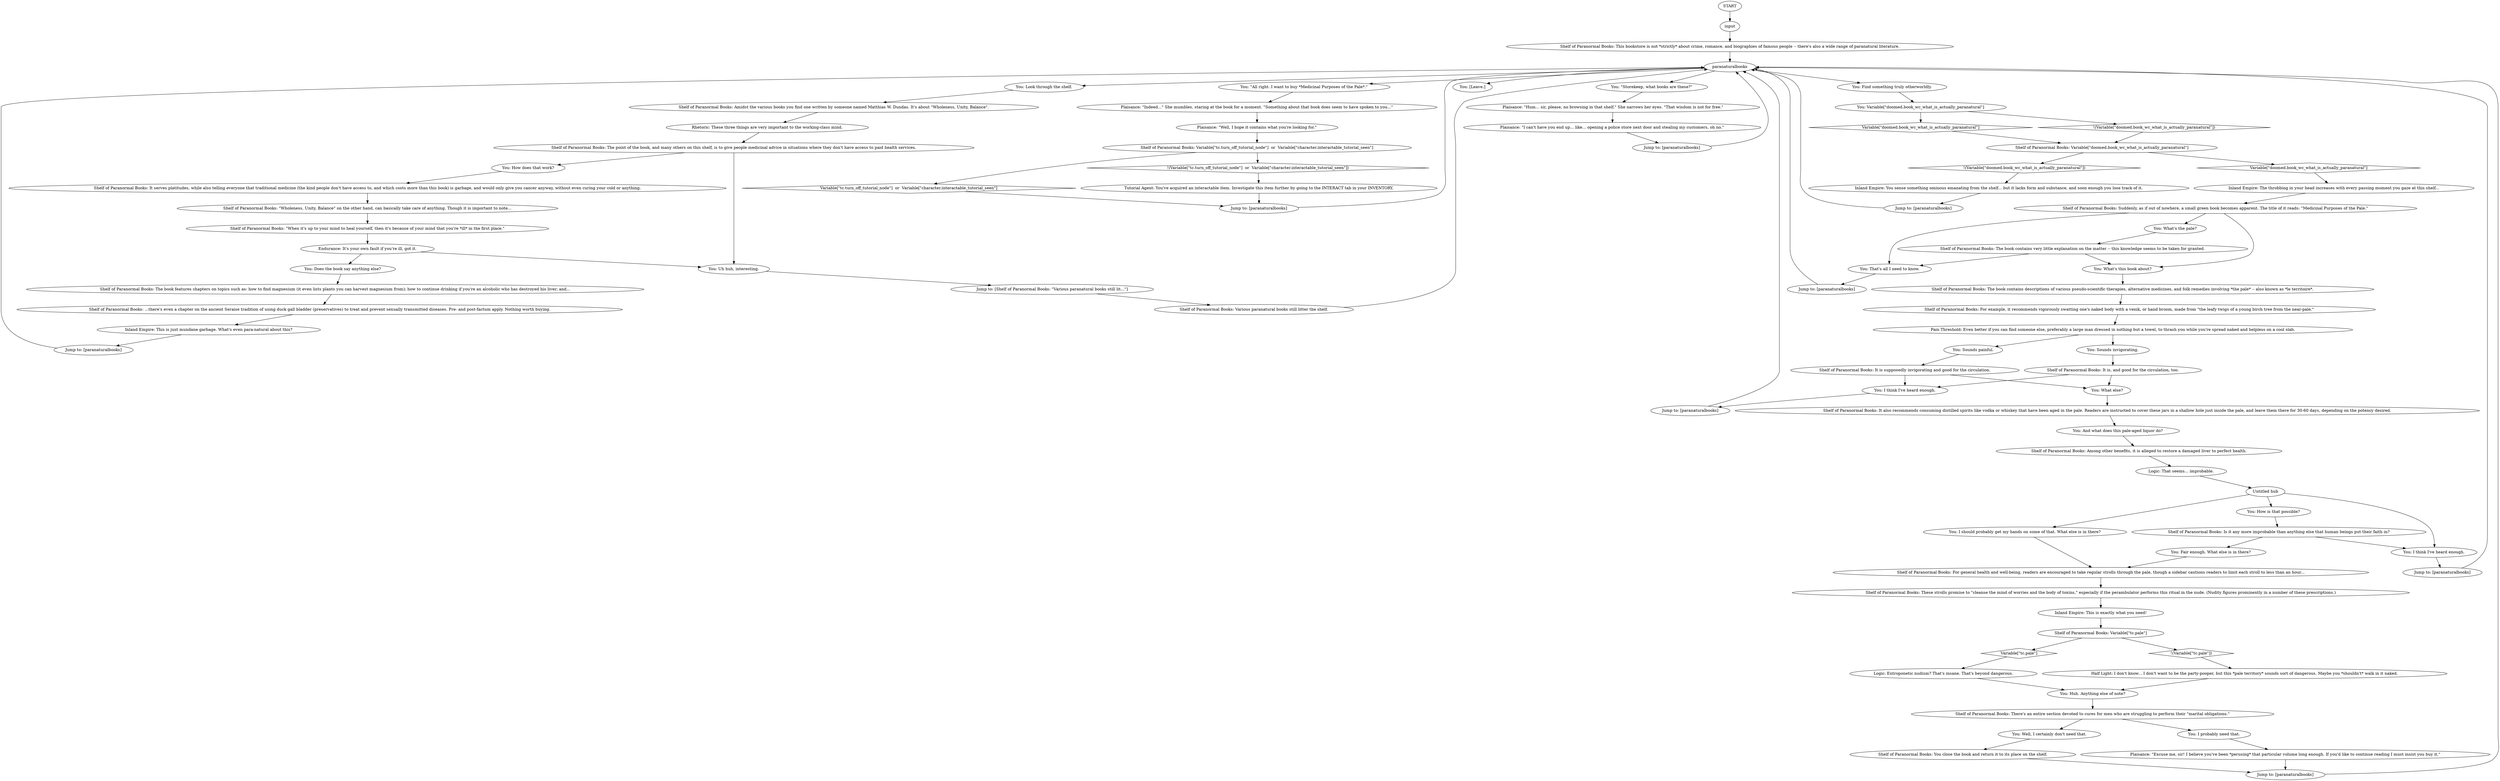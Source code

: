 # BOOKSTORE / PARANORMAL
# Shelf of paranormal books.
# ==================================================
digraph G {
	  0 [label="START"];
	  1 [label="input"];
	  2 [label="You: How does that work?"];
	  3 [label="You: What's the pale?"];
	  4 [label="Shelf of Paranormal Books: It is, and good for the circulation, too."];
	  5 [label="Logic: That seems... improbable."];
	  6 [label="Inland Empire: This is exactly what you need!"];
	  7 [label="You: Look through the shelf."];
	  8 [label="Shelf of Paranormal Books: This bookstore is not *strictly* about crime, romance, and biographies of famous people -- there's also a wide range of paranatural literature."];
	  9 [label="Half Light: I don't know... I don't want to be the party-pooper, but this *pale territory* sounds sort of dangerous. Maybe you *shouldn't* walk in it naked."];
	  10 [label="paranaturalbooks"];
	  11 [label="Shelf of Paranormal Books: Various paranatural books still litter the shelf."];
	  12 [label="Jump to: [paranaturalbooks]"];
	  13 [label="Plaisance: \"Indeed...\" She mumbles, staring at the book for a moment. \"Something about that book does seem to have spoken to you...\""];
	  14 [label="Inland Empire: You sense something ominous emanating from the shelf... but it lacks form and substance, and soon enough you lose track of it."];
	  15 [label="Shelf of Paranormal Books: It is supposedly invigorating and good for the circulation."];
	  16 [label="You: Fair enough. What else is in there?"];
	  17 [label="You: Sounds painful."];
	  18 [label="Shelf of Paranormal Books: Among other benefits, it is alleged to restore a damaged liver to perfect health."];
	  19 [label="You: \"All right. I want to buy *Medicinal Purposes of the Pale*.\""];
	  20 [label="Shelf of Paranormal Books: For general health and well-being, readers are encouraged to take regular strolls through the pale, though a sidebar cautions readers to limit each stroll to less than an hour..."];
	  21 [label="Jump to: [paranaturalbooks]"];
	  22 [label="Shelf of Paranormal Books: The book contains very little explanation on the matter -- this knowledge seems to be taken for granted."];
	  23 [label="Shelf of Paranormal Books: The point of the book, and many others on this shelf, is to give people medicinal advice in situations where they don't have access to paid health services."];
	  24 [label="Shelf of Paranormal Books: ...there's even a chapter on the ancient Seraise tradition of using duck gall bladder (preservatives) to treat and prevent sexually transmitted diseases. Pre- and post-factum apply. Nothing worth buying."];
	  25 [label="Plaisance: \"Excuse me, sir! I believe you've been *perusing* that particular volume long enough. If you'd like to continue reading I must insist you buy it.\""];
	  26 [label="You: Find something truly otherworldly."];
	  27 [label="You: Variable[\"doomed.book_wc_what_is_actually_paranatural\"]"];
	  28 [label="Variable[\"doomed.book_wc_what_is_actually_paranatural\"]", shape=diamond];
	  29 [label="!(Variable[\"doomed.book_wc_what_is_actually_paranatural\"])", shape=diamond];
	  30 [label="Shelf of Paranormal Books: It also recommends consuming distilled spirits like vodka or whiskey that have been aged in the pale. Readers are instructed to cover these jars in a shallow hole just inside the pale, and leave them there for 30-60 days, depending on the potency desired."];
	  31 [label="You: And what does this pale-aged liquor do?"];
	  32 [label="You: I should probably get my hands on some of that. What else is in there?"];
	  33 [label="You: I think I've heard enough."];
	  34 [label="You: That's all I need to know."];
	  35 [label="You: \"Storekeep, what books are these?\""];
	  36 [label="Plaisance: \"I can't have you end up... like... opening a police store next door and stealing my customers, oh no.\""];
	  37 [label="Shelf of Paranormal Books: Amidst the various books you find one written by someone named Matthias W. Dundas. It's about \"Wholeness, Unity, Balance\"."];
	  38 [label="Shelf of Paranormal Books: \"Wholeness, Unity, Balance\" on the other hand, can basically take care of anything. Though it is important to note..."];
	  39 [label="Rhetoric: These three things are very important to the working-class mind."];
	  40 [label="Jump to: [paranaturalbooks]"];
	  41 [label="Jump to: [paranaturalbooks]"];
	  42 [label="You: Uh huh, interesting."];
	  43 [label="Shelf of Paranormal Books: It serves platitudes, while also telling everyone that traditional medicine (the kind people don't have access to, and which costs more than this book) is garbage, and would only give you cancer anyway, without even curing your cold or anything."];
	  44 [label="Shelf of Paranormal Books: The book features chapters on topics such as: how to find magnesium (it even lists plants you can harvest magnesium from); how to continue drinking if you're an alcoholic who has destroyed his liver; and..."];
	  45 [label="Inland Empire: This is just mundane garbage. What's even para-natural about this?"];
	  46 [label="Shelf of Paranormal Books: Variable[\"tc.pale\"]"];
	  47 [label="Variable[\"tc.pale\"]", shape=diamond];
	  48 [label="!(Variable[\"tc.pale\"])", shape=diamond];
	  49 [label="You: [Leave.]"];
	  50 [label="Untitled hub"];
	  51 [label="Pain Threshold: Even better if you can find someone else, preferably a large man dressed in nothing but a towel, to thrash you while you're spread naked and helpless on a cool slab."];
	  52 [label="Logic: Entroponetic nudism? That's insane. That's beyond dangerous."];
	  53 [label="Shelf of Paranormal Books: \"When it's up to your mind to heal yourself, then it's because of your mind that you're *ill* in the first place.\""];
	  54 [label="Jump to: [paranaturalbooks]"];
	  55 [label="Shelf of Paranormal Books: The book contains descriptions of various pseudo-scientific therapies, alternative medicines, and folk remedies involving *the pale* -- also known as *le territoire*."];
	  56 [label="You: Sounds invigorating."];
	  57 [label="Jump to: [paranaturalbooks]"];
	  58 [label="Shelf of Paranormal Books: Variable[\"tc.turn_off_tutorial_node\"]  or  Variable[\"character.interactable_tutorial_seen\"]"];
	  59 [label="Variable[\"tc.turn_off_tutorial_node\"]  or  Variable[\"character.interactable_tutorial_seen\"]", shape=diamond];
	  60 [label="!(Variable[\"tc.turn_off_tutorial_node\"]  or  Variable[\"character.interactable_tutorial_seen\"])", shape=diamond];
	  61 [label="You: What's this book about?"];
	  62 [label="You: I think I've heard enough."];
	  63 [label="Shelf of Paranormal Books: You close the book and return it to its place on the shelf."];
	  64 [label="Shelf of Paranormal Books: Suddenly, as if out of nowhere, a small green book becomes apparent. The title of it reads: \"Medicinal Purposes of the Pale.\""];
	  65 [label="You: What else?"];
	  66 [label="Tutorial Agent: You've acquired an interactable item. Investigate this item further by going to the INTERACT tab in your INVENTORY."];
	  67 [label="You: Does the book say anything else?"];
	  68 [label="You: I probably need that."];
	  70 [label="Inland Empire: The throbbing in your head increases with every passing moment you gaze at this shelf..."];
	  71 [label="Shelf of Paranormal Books: For example, it recommends vigorously swatting one's naked body with a venik, or hand broom, made from \"the leafy twigs of a young birch tree from the near-pale.\""];
	  72 [label="You: Huh. Anything else of note?"];
	  73 [label="You: How is that possible?"];
	  74 [label="Shelf of Paranormal Books: These strolls promise to \"cleanse the mind of worries and the body of toxins,\" especially if the perambulator performs this ritual in the nude. (Nudity figures prominently in a number of these prescriptions.)"];
	  75 [label="Plaisance: \"Well, I hope it contains what you're looking for.\""];
	  76 [label="Plaisance: \"Hum... sir, please, no browsing in that shelf.\" She narrows her eyes. \"That wisdom is not for free.\""];
	  77 [label="Endurance: It's your own fault if you're ill, got it."];
	  78 [label="Jump to: [Shelf of Paranormal Books: \"Various paranatural books still lit...\"]"];
	  79 [label="Shelf of Paranormal Books: Variable[\"doomed.book_wc_what_is_actually_paranatural\"]"];
	  80 [label="Variable[\"doomed.book_wc_what_is_actually_paranatural\"]", shape=diamond];
	  81 [label="!(Variable[\"doomed.book_wc_what_is_actually_paranatural\"])", shape=diamond];
	  82 [label="Shelf of Paranormal Books: Is it any more improbable than anything else that human beings put their faith in?"];
	  83 [label="You: Well, I certainly don't need that."];
	  84 [label="Jump to: [paranaturalbooks]"];
	  85 [label="Shelf of Paranormal Books: There's an entire section devoted to cures for men who are struggling to perform their \"marital obligations.\""];
	  86 [label="Jump to: [paranaturalbooks]"];
	  0 -> 1
	  1 -> 8
	  2 -> 43
	  3 -> 22
	  4 -> 65
	  4 -> 62
	  5 -> 50
	  6 -> 46
	  7 -> 37
	  8 -> 10
	  9 -> 72
	  10 -> 35
	  10 -> 7
	  10 -> 49
	  10 -> 19
	  10 -> 26
	  11 -> 10
	  12 -> 10
	  13 -> 75
	  14 -> 84
	  15 -> 65
	  15 -> 62
	  16 -> 20
	  17 -> 15
	  18 -> 5
	  19 -> 13
	  20 -> 74
	  21 -> 10
	  22 -> 34
	  22 -> 61
	  23 -> 2
	  23 -> 42
	  24 -> 45
	  25 -> 86
	  26 -> 27
	  27 -> 28
	  27 -> 29
	  28 -> 79
	  29 -> 79
	  30 -> 31
	  31 -> 18
	  32 -> 20
	  33 -> 21
	  34 -> 40
	  35 -> 76
	  36 -> 41
	  37 -> 39
	  38 -> 53
	  39 -> 23
	  40 -> 10
	  41 -> 10
	  42 -> 78
	  43 -> 38
	  44 -> 24
	  45 -> 12
	  46 -> 48
	  46 -> 47
	  47 -> 52
	  48 -> 9
	  50 -> 32
	  50 -> 73
	  50 -> 33
	  51 -> 56
	  51 -> 17
	  52 -> 72
	  53 -> 77
	  54 -> 10
	  55 -> 71
	  56 -> 4
	  57 -> 10
	  58 -> 59
	  58 -> 60
	  59 -> 54
	  60 -> 66
	  61 -> 55
	  62 -> 57
	  63 -> 86
	  64 -> 34
	  64 -> 3
	  64 -> 61
	  65 -> 30
	  66 -> 54
	  67 -> 44
	  68 -> 25
	  70 -> 64
	  71 -> 51
	  72 -> 85
	  73 -> 82
	  74 -> 6
	  75 -> 58
	  76 -> 36
	  77 -> 42
	  77 -> 67
	  78 -> 11
	  79 -> 80
	  79 -> 81
	  80 -> 70
	  81 -> 14
	  82 -> 16
	  82 -> 33
	  83 -> 63
	  84 -> 10
	  85 -> 83
	  85 -> 68
	  86 -> 10
}

